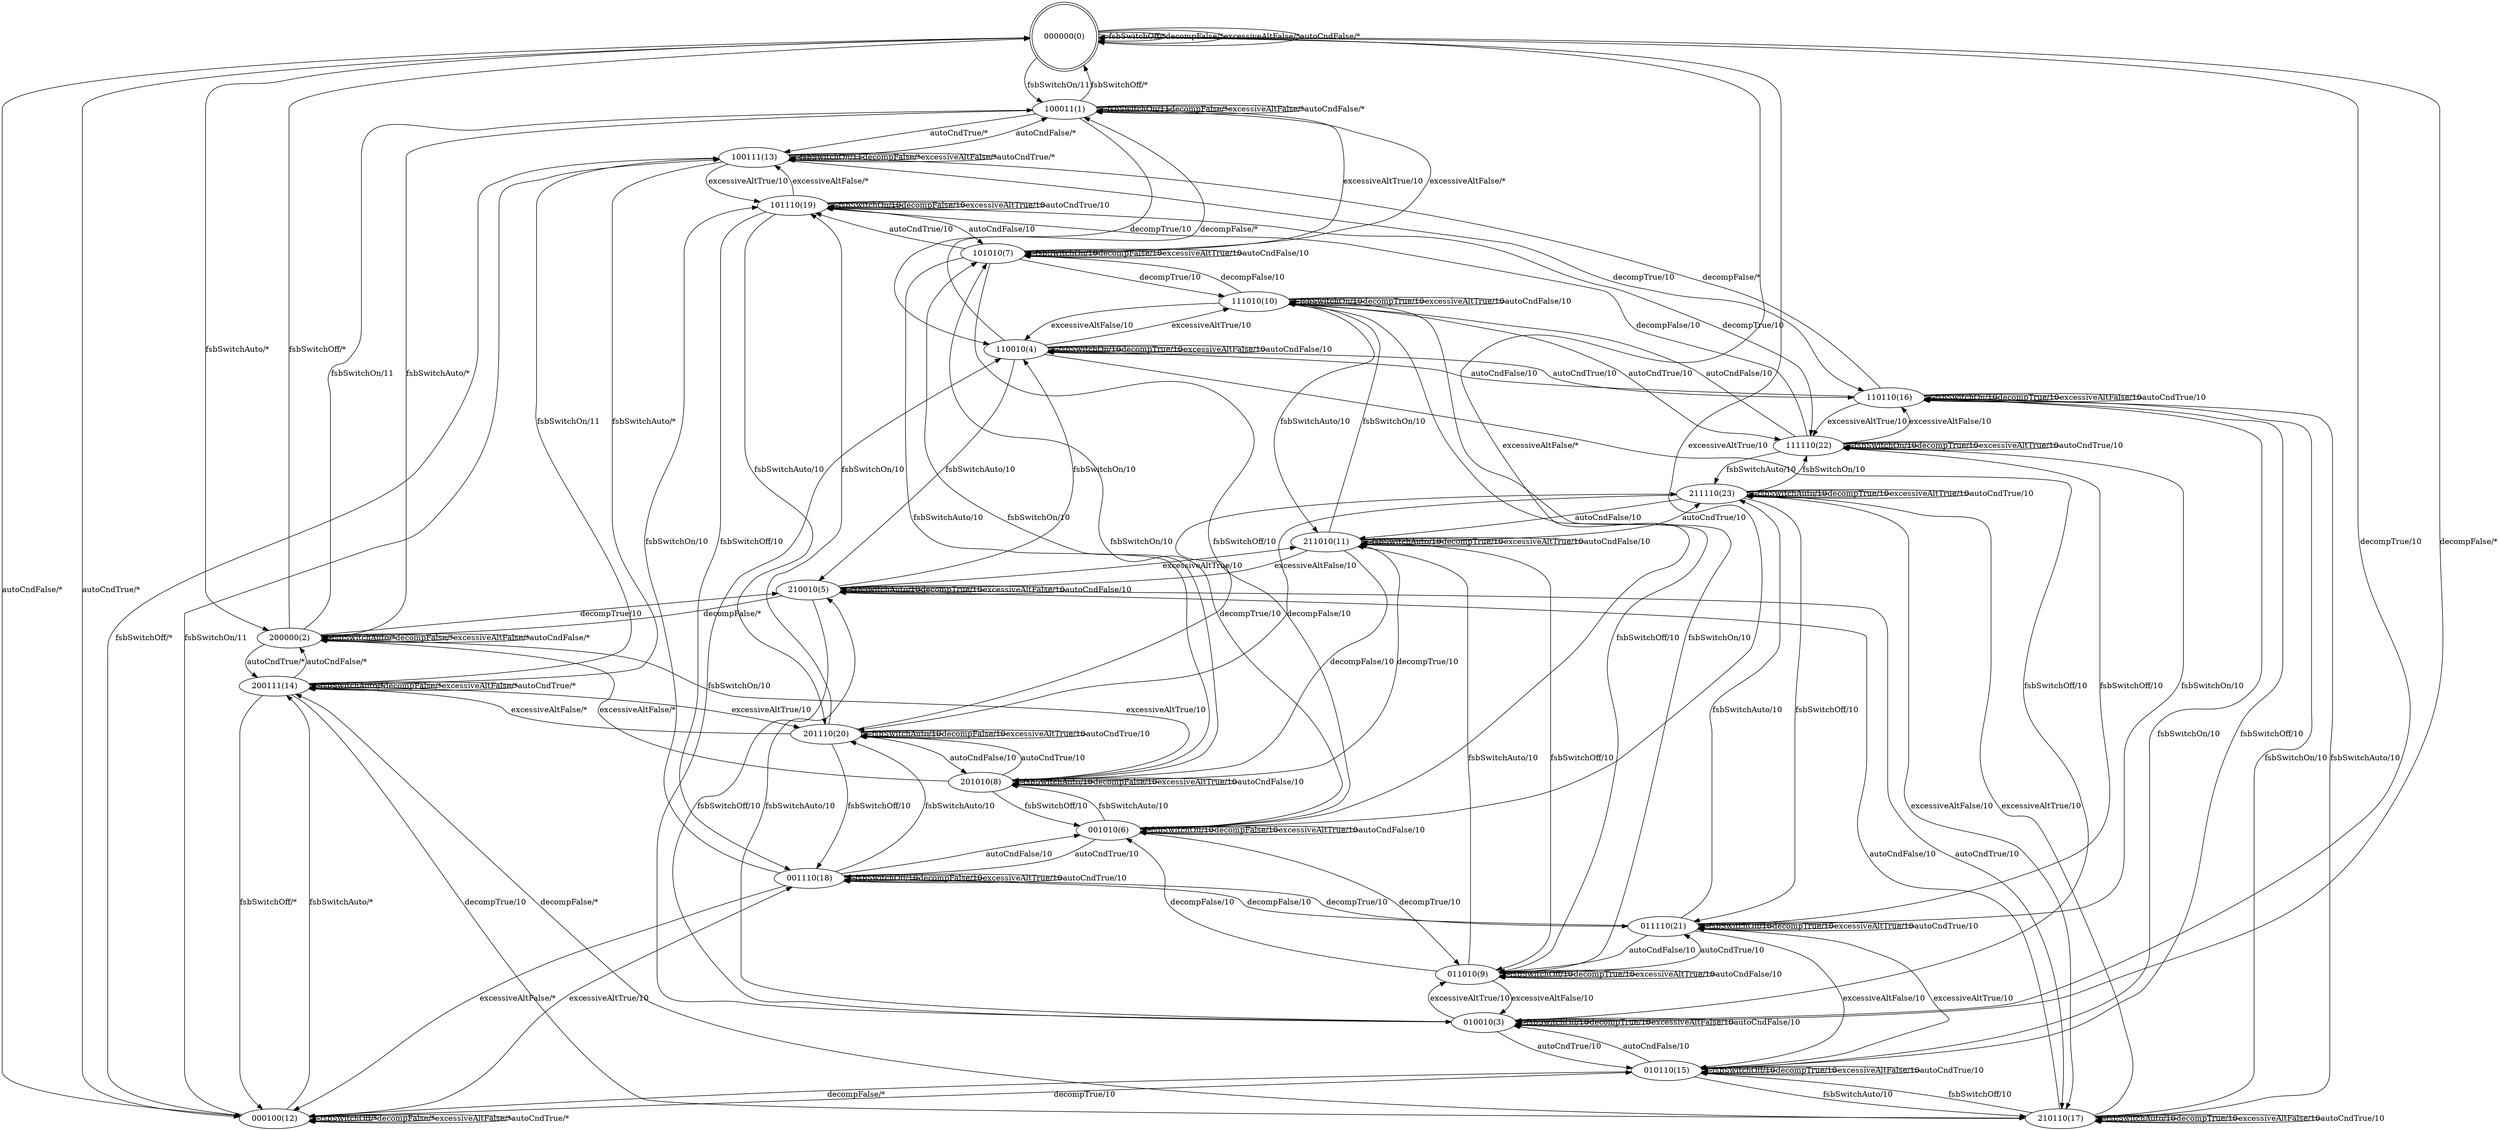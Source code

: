 digraph g {

node [shape = circle]


node [shape = doublecircle]
0[label="000000(0)"];

node [shape = ellipse]
1[label="100011(1)"];
2[label="200000(2)"];
3[label="010010(3)"];
4[label="110010(4)"];
5[label="210010(5)"];
6[label="001010(6)"];
7[label="101010(7)"];
8[label="201010(8)"];
9[label="011010(9)"];
10[label="111010(10)"];
11[label="211010(11)"];
12[label="000100(12)"];
13[label="100111(13)"];
14[label="200111(14)"];
15[label="010110(15)"];
16[label="110110(16)"];
17[label="210110(17)"];
18[label="001110(18)"];
19[label="101110(19)"];
20[label="201110(20)"];
21[label="011110(21)"];
22[label="111110(22)"];
23[label="211110(23)"];
0 -> 0[label="fsbSwitchOff/*"];  //000000 -> 000000
0 -> 1[label="fsbSwitchOn/11"];  //000000 -> 100011
0 -> 2[label="fsbSwitchAuto/*"];  //000000 -> 200000
0 -> 3[label="decompTrue/10"];  //000000 -> 010010
0 -> 0[label="decompFalse/*"];  //000000 -> 000000
0 -> 6[label="excessiveAltTrue/10"];  //000000 -> 001010
0 -> 0[label="excessiveAltFalse/*"];  //000000 -> 000000
0 -> 12[label="autoCndTrue/*"];  //000000 -> 000100
0 -> 0[label="autoCndFalse/*"];  //000000 -> 000000
1 -> 0[label="fsbSwitchOff/*"];  //100011 -> 000000
1 -> 1[label="fsbSwitchOn/11"];  //100011 -> 100011
1 -> 2[label="fsbSwitchAuto/*"];  //100011 -> 200000
1 -> 4[label="decompTrue/10"];  //100011 -> 110010
1 -> 1[label="decompFalse/*"];  //100011 -> 100011
1 -> 7[label="excessiveAltTrue/10"];  //100011 -> 101010
1 -> 1[label="excessiveAltFalse/*"];  //100011 -> 100011
1 -> 13[label="autoCndTrue/*"];  //100011 -> 100111
1 -> 1[label="autoCndFalse/*"];  //100011 -> 100011
2 -> 0[label="fsbSwitchOff/*"];  //200000 -> 000000
2 -> 1[label="fsbSwitchOn/11"];  //200000 -> 100011
2 -> 2[label="fsbSwitchAuto/*"];  //200000 -> 200000
2 -> 5[label="decompTrue/10"];  //200000 -> 210010
2 -> 2[label="decompFalse/*"];  //200000 -> 200000
2 -> 8[label="excessiveAltTrue/10"];  //200000 -> 201010
2 -> 2[label="excessiveAltFalse/*"];  //200000 -> 200000
2 -> 14[label="autoCndTrue/*"];  //200000 -> 200111
2 -> 2[label="autoCndFalse/*"];  //200000 -> 200000
3 -> 3[label="fsbSwitchOff/10"];  //010010 -> 010010
3 -> 4[label="fsbSwitchOn/10"];  //010010 -> 110010
3 -> 5[label="fsbSwitchAuto/10"];  //010010 -> 210010
3 -> 3[label="decompTrue/10"];  //010010 -> 010010
3 -> 0[label="decompFalse/*"];  //010010 -> 000000
3 -> 9[label="excessiveAltTrue/10"];  //010010 -> 011010
3 -> 3[label="excessiveAltFalse/10"];  //010010 -> 010010
3 -> 15[label="autoCndTrue/10"];  //010010 -> 010110
3 -> 3[label="autoCndFalse/10"];  //010010 -> 010010
4 -> 3[label="fsbSwitchOff/10"];  //110010 -> 010010
4 -> 4[label="fsbSwitchOn/10"];  //110010 -> 110010
4 -> 5[label="fsbSwitchAuto/10"];  //110010 -> 210010
4 -> 4[label="decompTrue/10"];  //110010 -> 110010
4 -> 1[label="decompFalse/*"];  //110010 -> 100011
4 -> 10[label="excessiveAltTrue/10"];  //110010 -> 111010
4 -> 4[label="excessiveAltFalse/10"];  //110010 -> 110010
4 -> 16[label="autoCndTrue/10"];  //110010 -> 110110
4 -> 4[label="autoCndFalse/10"];  //110010 -> 110010
5 -> 3[label="fsbSwitchOff/10"];  //210010 -> 010010
5 -> 4[label="fsbSwitchOn/10"];  //210010 -> 110010
5 -> 5[label="fsbSwitchAuto/10"];  //210010 -> 210010
5 -> 5[label="decompTrue/10"];  //210010 -> 210010
5 -> 2[label="decompFalse/*"];  //210010 -> 200000
5 -> 11[label="excessiveAltTrue/10"];  //210010 -> 211010
5 -> 5[label="excessiveAltFalse/10"];  //210010 -> 210010
5 -> 17[label="autoCndTrue/10"];  //210010 -> 210110
5 -> 5[label="autoCndFalse/10"];  //210010 -> 210010
6 -> 6[label="fsbSwitchOff/10"];  //001010 -> 001010
6 -> 7[label="fsbSwitchOn/10"];  //001010 -> 101010
6 -> 8[label="fsbSwitchAuto/10"];  //001010 -> 201010
6 -> 9[label="decompTrue/10"];  //001010 -> 011010
6 -> 6[label="decompFalse/10"];  //001010 -> 001010
6 -> 6[label="excessiveAltTrue/10"];  //001010 -> 001010
6 -> 0[label="excessiveAltFalse/*"];  //001010 -> 000000
6 -> 18[label="autoCndTrue/10"];  //001010 -> 001110
6 -> 6[label="autoCndFalse/10"];  //001010 -> 001010
7 -> 6[label="fsbSwitchOff/10"];  //101010 -> 001010
7 -> 7[label="fsbSwitchOn/10"];  //101010 -> 101010
7 -> 8[label="fsbSwitchAuto/10"];  //101010 -> 201010
7 -> 10[label="decompTrue/10"];  //101010 -> 111010
7 -> 7[label="decompFalse/10"];  //101010 -> 101010
7 -> 7[label="excessiveAltTrue/10"];  //101010 -> 101010
7 -> 1[label="excessiveAltFalse/*"];  //101010 -> 100011
7 -> 19[label="autoCndTrue/10"];  //101010 -> 101110
7 -> 7[label="autoCndFalse/10"];  //101010 -> 101010
8 -> 6[label="fsbSwitchOff/10"];  //201010 -> 001010
8 -> 7[label="fsbSwitchOn/10"];  //201010 -> 101010
8 -> 8[label="fsbSwitchAuto/10"];  //201010 -> 201010
8 -> 11[label="decompTrue/10"];  //201010 -> 211010
8 -> 8[label="decompFalse/10"];  //201010 -> 201010
8 -> 8[label="excessiveAltTrue/10"];  //201010 -> 201010
8 -> 2[label="excessiveAltFalse/*"];  //201010 -> 200000
8 -> 20[label="autoCndTrue/10"];  //201010 -> 201110
8 -> 8[label="autoCndFalse/10"];  //201010 -> 201010
9 -> 9[label="fsbSwitchOff/10"];  //011010 -> 011010
9 -> 10[label="fsbSwitchOn/10"];  //011010 -> 111010
9 -> 11[label="fsbSwitchAuto/10"];  //011010 -> 211010
9 -> 9[label="decompTrue/10"];  //011010 -> 011010
9 -> 6[label="decompFalse/10"];  //011010 -> 001010
9 -> 9[label="excessiveAltTrue/10"];  //011010 -> 011010
9 -> 3[label="excessiveAltFalse/10"];  //011010 -> 010010
9 -> 21[label="autoCndTrue/10"];  //011010 -> 011110
9 -> 9[label="autoCndFalse/10"];  //011010 -> 011010
10 -> 9[label="fsbSwitchOff/10"];  //111010 -> 011010
10 -> 10[label="fsbSwitchOn/10"];  //111010 -> 111010
10 -> 11[label="fsbSwitchAuto/10"];  //111010 -> 211010
10 -> 10[label="decompTrue/10"];  //111010 -> 111010
10 -> 7[label="decompFalse/10"];  //111010 -> 101010
10 -> 10[label="excessiveAltTrue/10"];  //111010 -> 111010
10 -> 4[label="excessiveAltFalse/10"];  //111010 -> 110010
10 -> 22[label="autoCndTrue/10"];  //111010 -> 111110
10 -> 10[label="autoCndFalse/10"];  //111010 -> 111010
11 -> 9[label="fsbSwitchOff/10"];  //211010 -> 011010
11 -> 10[label="fsbSwitchOn/10"];  //211010 -> 111010
11 -> 11[label="fsbSwitchAuto/10"];  //211010 -> 211010
11 -> 11[label="decompTrue/10"];  //211010 -> 211010
11 -> 8[label="decompFalse/10"];  //211010 -> 201010
11 -> 11[label="excessiveAltTrue/10"];  //211010 -> 211010
11 -> 5[label="excessiveAltFalse/10"];  //211010 -> 210010
11 -> 23[label="autoCndTrue/10"];  //211010 -> 211110
11 -> 11[label="autoCndFalse/10"];  //211010 -> 211010
12 -> 12[label="fsbSwitchOff/*"];  //000100 -> 000100
12 -> 13[label="fsbSwitchOn/11"];  //000100 -> 100111
12 -> 14[label="fsbSwitchAuto/*"];  //000100 -> 200111
12 -> 15[label="decompTrue/10"];  //000100 -> 010110
12 -> 12[label="decompFalse/*"];  //000100 -> 000100
12 -> 18[label="excessiveAltTrue/10"];  //000100 -> 001110
12 -> 12[label="excessiveAltFalse/*"];  //000100 -> 000100
12 -> 12[label="autoCndTrue/*"];  //000100 -> 000100
12 -> 0[label="autoCndFalse/*"];  //000100 -> 000000
13 -> 12[label="fsbSwitchOff/*"];  //100111 -> 000100
13 -> 13[label="fsbSwitchOn/11"];  //100111 -> 100111
13 -> 14[label="fsbSwitchAuto/*"];  //100111 -> 200111
13 -> 16[label="decompTrue/10"];  //100111 -> 110110
13 -> 13[label="decompFalse/*"];  //100111 -> 100111
13 -> 19[label="excessiveAltTrue/10"];  //100111 -> 101110
13 -> 13[label="excessiveAltFalse/*"];  //100111 -> 100111
13 -> 13[label="autoCndTrue/*"];  //100111 -> 100111
13 -> 1[label="autoCndFalse/*"];  //100111 -> 100011
14 -> 12[label="fsbSwitchOff/*"];  //200111 -> 000100
14 -> 13[label="fsbSwitchOn/11"];  //200111 -> 100111
14 -> 14[label="fsbSwitchAuto/*"];  //200111 -> 200111
14 -> 17[label="decompTrue/10"];  //200111 -> 210110
14 -> 14[label="decompFalse/*"];  //200111 -> 200111
14 -> 20[label="excessiveAltTrue/10"];  //200111 -> 201110
14 -> 14[label="excessiveAltFalse/*"];  //200111 -> 200111
14 -> 14[label="autoCndTrue/*"];  //200111 -> 200111
14 -> 2[label="autoCndFalse/*"];  //200111 -> 200000
15 -> 15[label="fsbSwitchOff/10"];  //010110 -> 010110
15 -> 16[label="fsbSwitchOn/10"];  //010110 -> 110110
15 -> 17[label="fsbSwitchAuto/10"];  //010110 -> 210110
15 -> 15[label="decompTrue/10"];  //010110 -> 010110
15 -> 12[label="decompFalse/*"];  //010110 -> 000100
15 -> 21[label="excessiveAltTrue/10"];  //010110 -> 011110
15 -> 15[label="excessiveAltFalse/10"];  //010110 -> 010110
15 -> 15[label="autoCndTrue/10"];  //010110 -> 010110
15 -> 3[label="autoCndFalse/10"];  //010110 -> 010010
16 -> 15[label="fsbSwitchOff/10"];  //110110 -> 010110
16 -> 16[label="fsbSwitchOn/10"];  //110110 -> 110110
16 -> 17[label="fsbSwitchAuto/10"];  //110110 -> 210110
16 -> 16[label="decompTrue/10"];  //110110 -> 110110
16 -> 13[label="decompFalse/*"];  //110110 -> 100111
16 -> 22[label="excessiveAltTrue/10"];  //110110 -> 111110
16 -> 16[label="excessiveAltFalse/10"];  //110110 -> 110110
16 -> 16[label="autoCndTrue/10"];  //110110 -> 110110
16 -> 4[label="autoCndFalse/10"];  //110110 -> 110010
17 -> 15[label="fsbSwitchOff/10"];  //210110 -> 010110
17 -> 16[label="fsbSwitchOn/10"];  //210110 -> 110110
17 -> 17[label="fsbSwitchAuto/10"];  //210110 -> 210110
17 -> 17[label="decompTrue/10"];  //210110 -> 210110
17 -> 14[label="decompFalse/*"];  //210110 -> 200111
17 -> 23[label="excessiveAltTrue/10"];  //210110 -> 211110
17 -> 17[label="excessiveAltFalse/10"];  //210110 -> 210110
17 -> 17[label="autoCndTrue/10"];  //210110 -> 210110
17 -> 5[label="autoCndFalse/10"];  //210110 -> 210010
18 -> 18[label="fsbSwitchOff/10"];  //001110 -> 001110
18 -> 19[label="fsbSwitchOn/10"];  //001110 -> 101110
18 -> 20[label="fsbSwitchAuto/10"];  //001110 -> 201110
18 -> 21[label="decompTrue/10"];  //001110 -> 011110
18 -> 18[label="decompFalse/10"];  //001110 -> 001110
18 -> 18[label="excessiveAltTrue/10"];  //001110 -> 001110
18 -> 12[label="excessiveAltFalse/*"];  //001110 -> 000100
18 -> 18[label="autoCndTrue/10"];  //001110 -> 001110
18 -> 6[label="autoCndFalse/10"];  //001110 -> 001010
19 -> 18[label="fsbSwitchOff/10"];  //101110 -> 001110
19 -> 19[label="fsbSwitchOn/10"];  //101110 -> 101110
19 -> 20[label="fsbSwitchAuto/10"];  //101110 -> 201110
19 -> 22[label="decompTrue/10"];  //101110 -> 111110
19 -> 19[label="decompFalse/10"];  //101110 -> 101110
19 -> 19[label="excessiveAltTrue/10"];  //101110 -> 101110
19 -> 13[label="excessiveAltFalse/*"];  //101110 -> 100111
19 -> 19[label="autoCndTrue/10"];  //101110 -> 101110
19 -> 7[label="autoCndFalse/10"];  //101110 -> 101010
20 -> 18[label="fsbSwitchOff/10"];  //201110 -> 001110
20 -> 19[label="fsbSwitchOn/10"];  //201110 -> 101110
20 -> 20[label="fsbSwitchAuto/10"];  //201110 -> 201110
20 -> 23[label="decompTrue/10"];  //201110 -> 211110
20 -> 20[label="decompFalse/10"];  //201110 -> 201110
20 -> 20[label="excessiveAltTrue/10"];  //201110 -> 201110
20 -> 14[label="excessiveAltFalse/*"];  //201110 -> 200111
20 -> 20[label="autoCndTrue/10"];  //201110 -> 201110
20 -> 8[label="autoCndFalse/10"];  //201110 -> 201010
21 -> 21[label="fsbSwitchOff/10"];  //011110 -> 011110
21 -> 22[label="fsbSwitchOn/10"];  //011110 -> 111110
21 -> 23[label="fsbSwitchAuto/10"];  //011110 -> 211110
21 -> 21[label="decompTrue/10"];  //011110 -> 011110
21 -> 18[label="decompFalse/10"];  //011110 -> 001110
21 -> 21[label="excessiveAltTrue/10"];  //011110 -> 011110
21 -> 15[label="excessiveAltFalse/10"];  //011110 -> 010110
21 -> 21[label="autoCndTrue/10"];  //011110 -> 011110
21 -> 9[label="autoCndFalse/10"];  //011110 -> 011010
22 -> 21[label="fsbSwitchOff/10"];  //111110 -> 011110
22 -> 22[label="fsbSwitchOn/10"];  //111110 -> 111110
22 -> 23[label="fsbSwitchAuto/10"];  //111110 -> 211110
22 -> 22[label="decompTrue/10"];  //111110 -> 111110
22 -> 19[label="decompFalse/10"];  //111110 -> 101110
22 -> 22[label="excessiveAltTrue/10"];  //111110 -> 111110
22 -> 16[label="excessiveAltFalse/10"];  //111110 -> 110110
22 -> 22[label="autoCndTrue/10"];  //111110 -> 111110
22 -> 10[label="autoCndFalse/10"];  //111110 -> 111010
23 -> 21[label="fsbSwitchOff/10"];  //211110 -> 011110
23 -> 22[label="fsbSwitchOn/10"];  //211110 -> 111110
23 -> 23[label="fsbSwitchAuto/10"];  //211110 -> 211110
23 -> 23[label="decompTrue/10"];  //211110 -> 211110
23 -> 20[label="decompFalse/10"];  //211110 -> 201110
23 -> 23[label="excessiveAltTrue/10"];  //211110 -> 211110
23 -> 17[label="excessiveAltFalse/10"];  //211110 -> 210110
23 -> 23[label="autoCndTrue/10"];  //211110 -> 211110
23 -> 11[label="autoCndFalse/10"];  //211110 -> 211010

}
